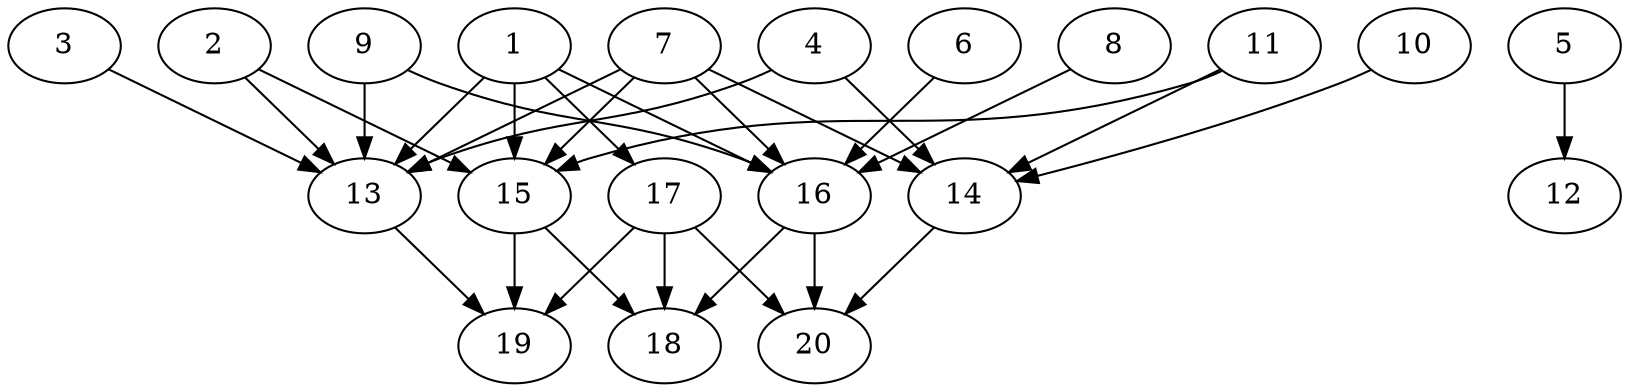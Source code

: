 // DAG automatically generated by daggen at Thu Oct  3 13:58:43 2019
// ./daggen --dot -n 20 --ccr 0.3 --fat 0.7 --regular 0.5 --density 0.5 --mindata 5242880 --maxdata 52428800 
digraph G {
  1 [size="74629120", alpha="0.12", expect_size="22388736"] 
  1 -> 13 [size ="22388736"]
  1 -> 15 [size ="22388736"]
  1 -> 16 [size ="22388736"]
  1 -> 17 [size ="22388736"]
  2 [size="160802133", alpha="0.05", expect_size="48240640"] 
  2 -> 13 [size ="48240640"]
  2 -> 15 [size ="48240640"]
  3 [size="121825280", alpha="0.19", expect_size="36547584"] 
  3 -> 13 [size ="36547584"]
  4 [size="90248533", alpha="0.02", expect_size="27074560"] 
  4 -> 13 [size ="27074560"]
  4 -> 14 [size ="27074560"]
  5 [size="85882880", alpha="0.08", expect_size="25764864"] 
  5 -> 12 [size ="25764864"]
  6 [size="56623787", alpha="0.17", expect_size="16987136"] 
  6 -> 16 [size ="16987136"]
  7 [size="174639787", alpha="0.09", expect_size="52391936"] 
  7 -> 13 [size ="52391936"]
  7 -> 14 [size ="52391936"]
  7 -> 15 [size ="52391936"]
  7 -> 16 [size ="52391936"]
  8 [size="90262187", alpha="0.11", expect_size="27078656"] 
  8 -> 16 [size ="27078656"]
  9 [size="143865173", alpha="0.09", expect_size="43159552"] 
  9 -> 13 [size ="43159552"]
  9 -> 16 [size ="43159552"]
  10 [size="74506240", alpha="0.16", expect_size="22351872"] 
  10 -> 14 [size ="22351872"]
  11 [size="97744213", alpha="0.12", expect_size="29323264"] 
  11 -> 14 [size ="29323264"]
  11 -> 15 [size ="29323264"]
  12 [size="30917973", alpha="0.13", expect_size="9275392"] 
  13 [size="67157333", alpha="0.02", expect_size="20147200"] 
  13 -> 19 [size ="20147200"]
  14 [size="62153387", alpha="0.10", expect_size="18646016"] 
  14 -> 20 [size ="18646016"]
  15 [size="77267627", alpha="0.02", expect_size="23180288"] 
  15 -> 18 [size ="23180288"]
  15 -> 19 [size ="23180288"]
  16 [size="137407147", alpha="0.09", expect_size="41222144"] 
  16 -> 18 [size ="41222144"]
  16 -> 20 [size ="41222144"]
  17 [size="113305600", alpha="0.14", expect_size="33991680"] 
  17 -> 18 [size ="33991680"]
  17 -> 19 [size ="33991680"]
  17 -> 20 [size ="33991680"]
  18 [size="24661333", alpha="0.10", expect_size="7398400"] 
  19 [size="113524053", alpha="0.09", expect_size="34057216"] 
  20 [size="24425813", alpha="0.08", expect_size="7327744"] 
}
